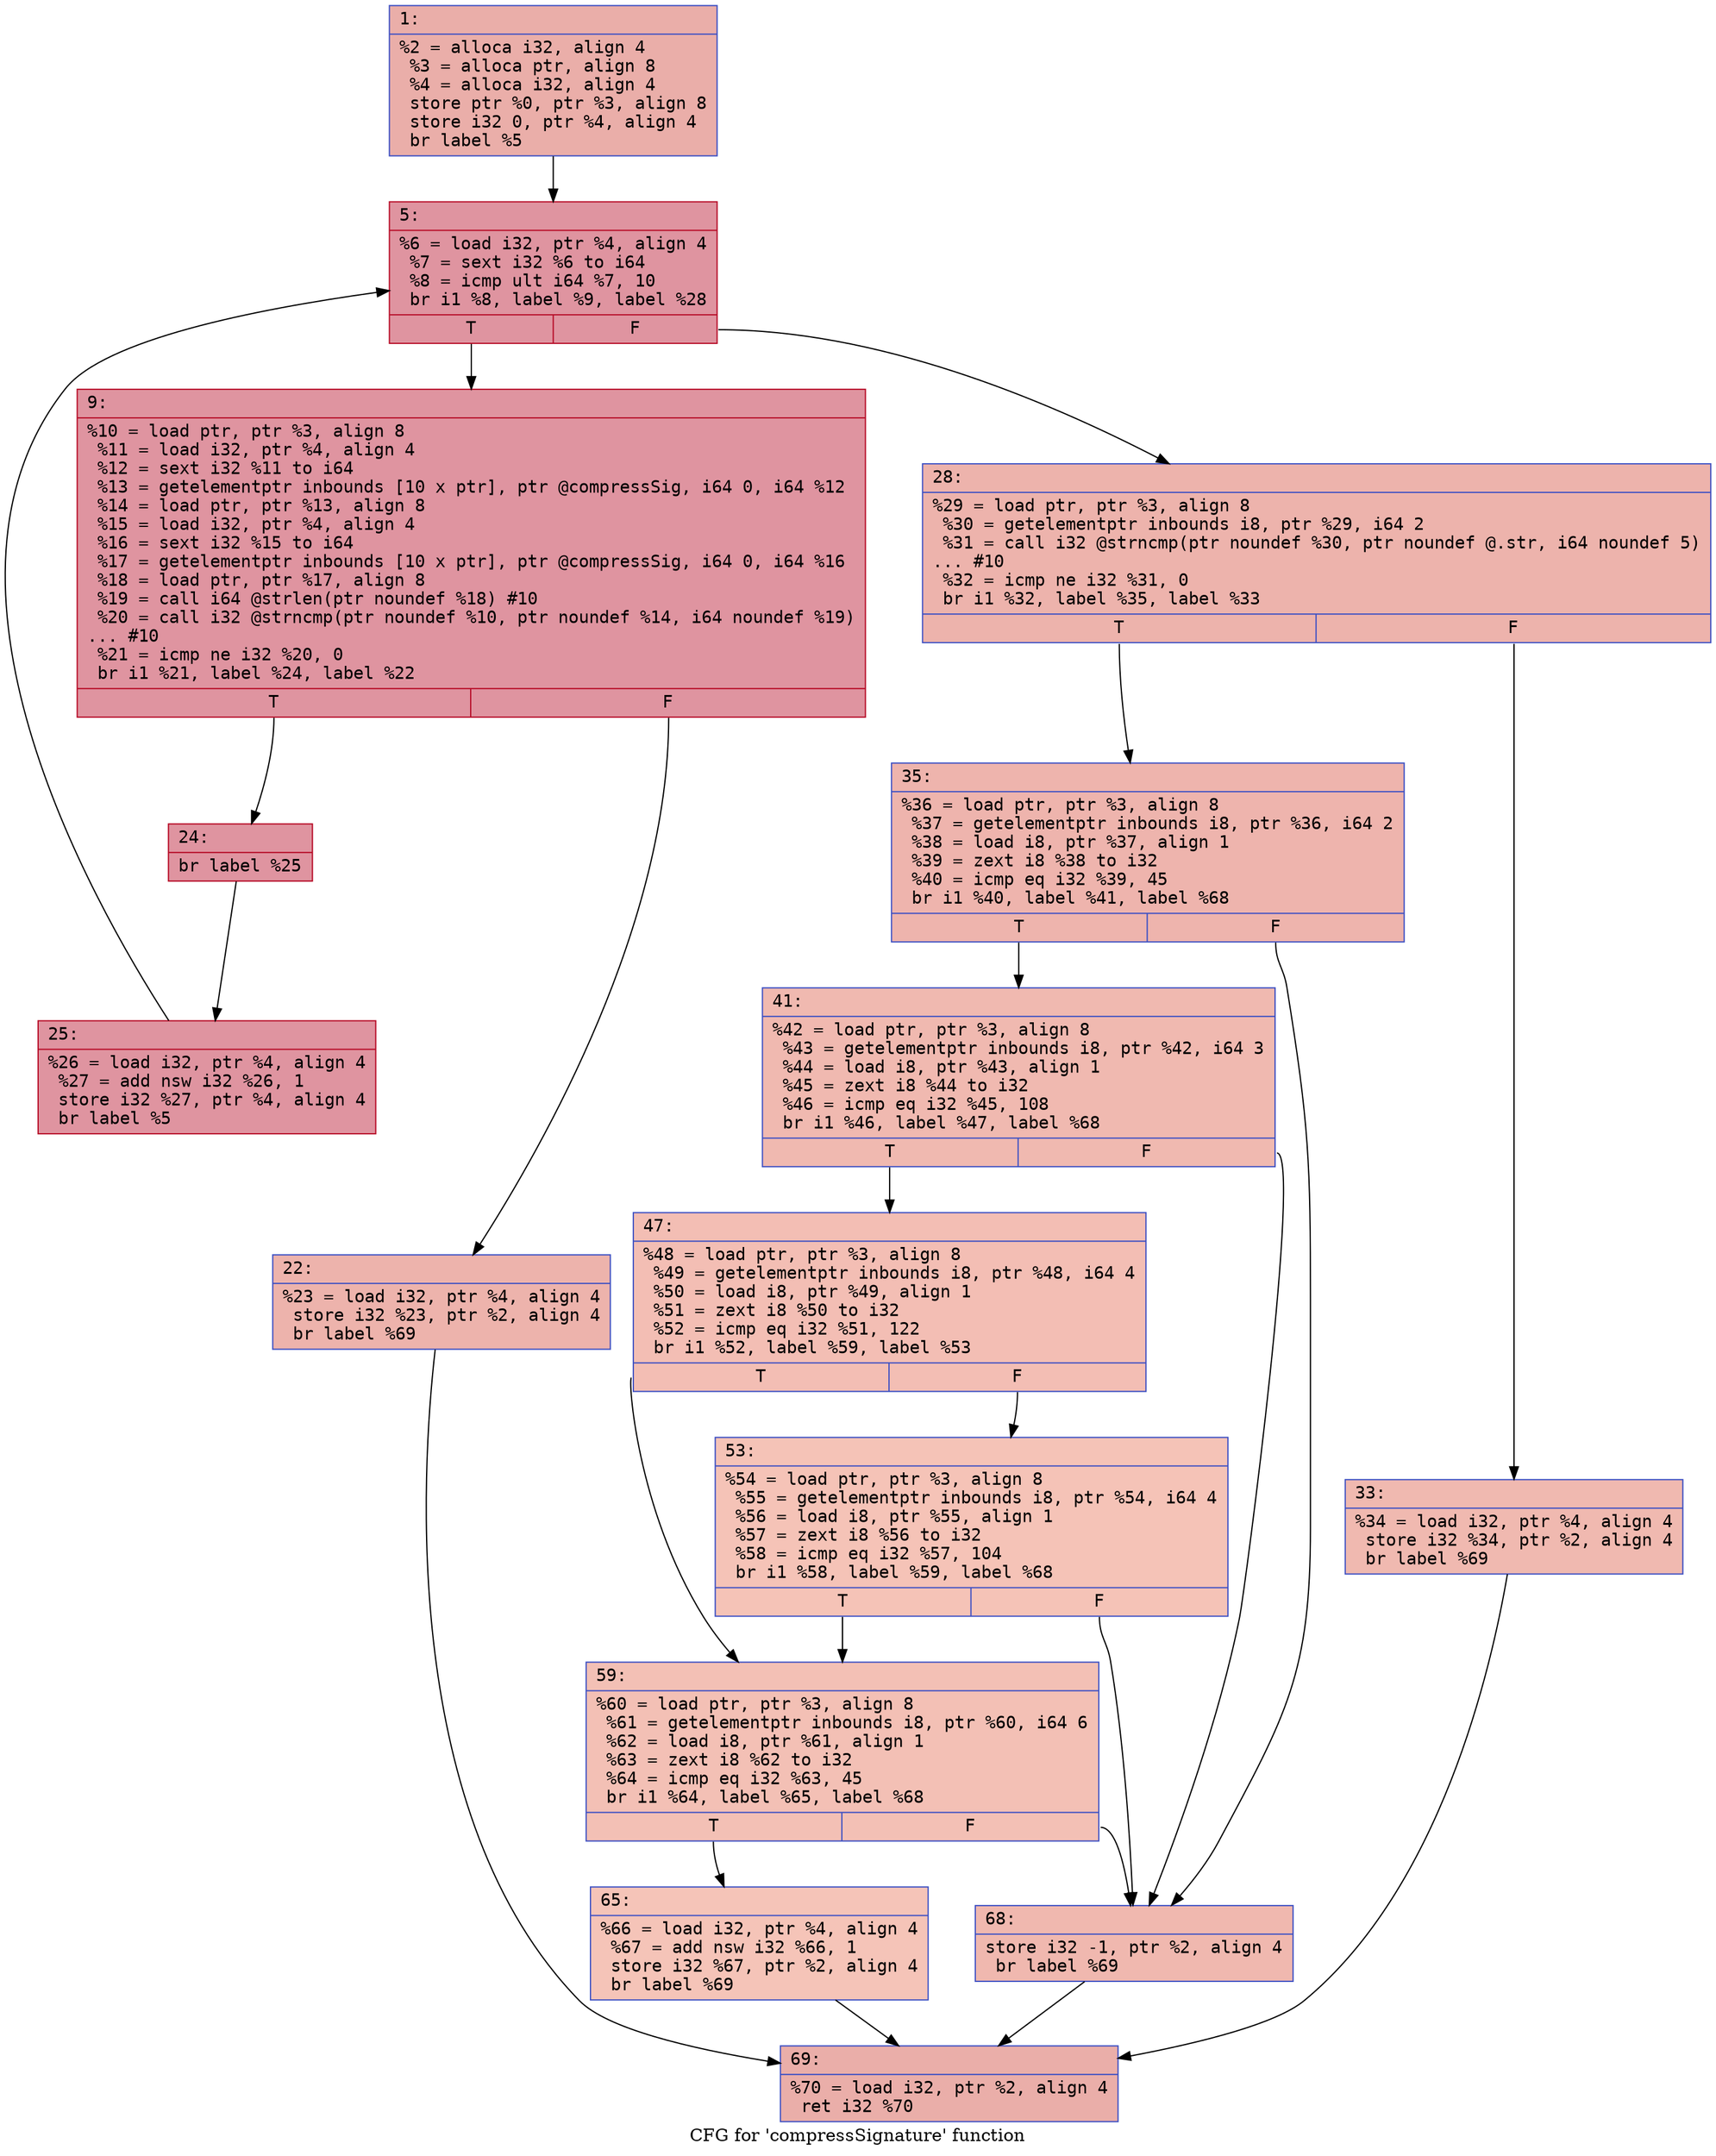 digraph "CFG for 'compressSignature' function" {
	label="CFG for 'compressSignature' function";

	Node0x6000007b6ee0 [shape=record,color="#3d50c3ff", style=filled, fillcolor="#d0473d70" fontname="Courier",label="{1:\l|  %2 = alloca i32, align 4\l  %3 = alloca ptr, align 8\l  %4 = alloca i32, align 4\l  store ptr %0, ptr %3, align 8\l  store i32 0, ptr %4, align 4\l  br label %5\l}"];
	Node0x6000007b6ee0 -> Node0x6000007b6f30[tooltip="1 -> 5\nProbability 100.00%" ];
	Node0x6000007b6f30 [shape=record,color="#b70d28ff", style=filled, fillcolor="#b70d2870" fontname="Courier",label="{5:\l|  %6 = load i32, ptr %4, align 4\l  %7 = sext i32 %6 to i64\l  %8 = icmp ult i64 %7, 10\l  br i1 %8, label %9, label %28\l|{<s0>T|<s1>F}}"];
	Node0x6000007b6f30:s0 -> Node0x6000007b6f80[tooltip="5 -> 9\nProbability 96.88%" ];
	Node0x6000007b6f30:s1 -> Node0x6000007b70c0[tooltip="5 -> 28\nProbability 3.12%" ];
	Node0x6000007b6f80 [shape=record,color="#b70d28ff", style=filled, fillcolor="#b70d2870" fontname="Courier",label="{9:\l|  %10 = load ptr, ptr %3, align 8\l  %11 = load i32, ptr %4, align 4\l  %12 = sext i32 %11 to i64\l  %13 = getelementptr inbounds [10 x ptr], ptr @compressSig, i64 0, i64 %12\l  %14 = load ptr, ptr %13, align 8\l  %15 = load i32, ptr %4, align 4\l  %16 = sext i32 %15 to i64\l  %17 = getelementptr inbounds [10 x ptr], ptr @compressSig, i64 0, i64 %16\l  %18 = load ptr, ptr %17, align 8\l  %19 = call i64 @strlen(ptr noundef %18) #10\l  %20 = call i32 @strncmp(ptr noundef %10, ptr noundef %14, i64 noundef %19)\l... #10\l  %21 = icmp ne i32 %20, 0\l  br i1 %21, label %24, label %22\l|{<s0>T|<s1>F}}"];
	Node0x6000007b6f80:s0 -> Node0x6000007b7020[tooltip="9 -> 24\nProbability 96.88%" ];
	Node0x6000007b6f80:s1 -> Node0x6000007b6fd0[tooltip="9 -> 22\nProbability 3.12%" ];
	Node0x6000007b6fd0 [shape=record,color="#3d50c3ff", style=filled, fillcolor="#d6524470" fontname="Courier",label="{22:\l|  %23 = load i32, ptr %4, align 4\l  store i32 %23, ptr %2, align 4\l  br label %69\l}"];
	Node0x6000007b6fd0 -> Node0x6000007b7390[tooltip="22 -> 69\nProbability 100.00%" ];
	Node0x6000007b7020 [shape=record,color="#b70d28ff", style=filled, fillcolor="#b70d2870" fontname="Courier",label="{24:\l|  br label %25\l}"];
	Node0x6000007b7020 -> Node0x6000007b7070[tooltip="24 -> 25\nProbability 100.00%" ];
	Node0x6000007b7070 [shape=record,color="#b70d28ff", style=filled, fillcolor="#b70d2870" fontname="Courier",label="{25:\l|  %26 = load i32, ptr %4, align 4\l  %27 = add nsw i32 %26, 1\l  store i32 %27, ptr %4, align 4\l  br label %5\l}"];
	Node0x6000007b7070 -> Node0x6000007b6f30[tooltip="25 -> 5\nProbability 100.00%" ];
	Node0x6000007b70c0 [shape=record,color="#3d50c3ff", style=filled, fillcolor="#d6524470" fontname="Courier",label="{28:\l|  %29 = load ptr, ptr %3, align 8\l  %30 = getelementptr inbounds i8, ptr %29, i64 2\l  %31 = call i32 @strncmp(ptr noundef %30, ptr noundef @.str, i64 noundef 5)\l... #10\l  %32 = icmp ne i32 %31, 0\l  br i1 %32, label %35, label %33\l|{<s0>T|<s1>F}}"];
	Node0x6000007b70c0:s0 -> Node0x6000007b7160[tooltip="28 -> 35\nProbability 62.50%" ];
	Node0x6000007b70c0:s1 -> Node0x6000007b7110[tooltip="28 -> 33\nProbability 37.50%" ];
	Node0x6000007b7110 [shape=record,color="#3d50c3ff", style=filled, fillcolor="#de614d70" fontname="Courier",label="{33:\l|  %34 = load i32, ptr %4, align 4\l  store i32 %34, ptr %2, align 4\l  br label %69\l}"];
	Node0x6000007b7110 -> Node0x6000007b7390[tooltip="33 -> 69\nProbability 100.00%" ];
	Node0x6000007b7160 [shape=record,color="#3d50c3ff", style=filled, fillcolor="#d8564670" fontname="Courier",label="{35:\l|  %36 = load ptr, ptr %3, align 8\l  %37 = getelementptr inbounds i8, ptr %36, i64 2\l  %38 = load i8, ptr %37, align 1\l  %39 = zext i8 %38 to i32\l  %40 = icmp eq i32 %39, 45\l  br i1 %40, label %41, label %68\l|{<s0>T|<s1>F}}"];
	Node0x6000007b7160:s0 -> Node0x6000007b71b0[tooltip="35 -> 41\nProbability 50.00%" ];
	Node0x6000007b7160:s1 -> Node0x6000007b7340[tooltip="35 -> 68\nProbability 50.00%" ];
	Node0x6000007b71b0 [shape=record,color="#3d50c3ff", style=filled, fillcolor="#de614d70" fontname="Courier",label="{41:\l|  %42 = load ptr, ptr %3, align 8\l  %43 = getelementptr inbounds i8, ptr %42, i64 3\l  %44 = load i8, ptr %43, align 1\l  %45 = zext i8 %44 to i32\l  %46 = icmp eq i32 %45, 108\l  br i1 %46, label %47, label %68\l|{<s0>T|<s1>F}}"];
	Node0x6000007b71b0:s0 -> Node0x6000007b7200[tooltip="41 -> 47\nProbability 50.00%" ];
	Node0x6000007b71b0:s1 -> Node0x6000007b7340[tooltip="41 -> 68\nProbability 50.00%" ];
	Node0x6000007b7200 [shape=record,color="#3d50c3ff", style=filled, fillcolor="#e36c5570" fontname="Courier",label="{47:\l|  %48 = load ptr, ptr %3, align 8\l  %49 = getelementptr inbounds i8, ptr %48, i64 4\l  %50 = load i8, ptr %49, align 1\l  %51 = zext i8 %50 to i32\l  %52 = icmp eq i32 %51, 122\l  br i1 %52, label %59, label %53\l|{<s0>T|<s1>F}}"];
	Node0x6000007b7200:s0 -> Node0x6000007b72a0[tooltip="47 -> 59\nProbability 50.00%" ];
	Node0x6000007b7200:s1 -> Node0x6000007b7250[tooltip="47 -> 53\nProbability 50.00%" ];
	Node0x6000007b7250 [shape=record,color="#3d50c3ff", style=filled, fillcolor="#e8765c70" fontname="Courier",label="{53:\l|  %54 = load ptr, ptr %3, align 8\l  %55 = getelementptr inbounds i8, ptr %54, i64 4\l  %56 = load i8, ptr %55, align 1\l  %57 = zext i8 %56 to i32\l  %58 = icmp eq i32 %57, 104\l  br i1 %58, label %59, label %68\l|{<s0>T|<s1>F}}"];
	Node0x6000007b7250:s0 -> Node0x6000007b72a0[tooltip="53 -> 59\nProbability 50.00%" ];
	Node0x6000007b7250:s1 -> Node0x6000007b7340[tooltip="53 -> 68\nProbability 50.00%" ];
	Node0x6000007b72a0 [shape=record,color="#3d50c3ff", style=filled, fillcolor="#e5705870" fontname="Courier",label="{59:\l|  %60 = load ptr, ptr %3, align 8\l  %61 = getelementptr inbounds i8, ptr %60, i64 6\l  %62 = load i8, ptr %61, align 1\l  %63 = zext i8 %62 to i32\l  %64 = icmp eq i32 %63, 45\l  br i1 %64, label %65, label %68\l|{<s0>T|<s1>F}}"];
	Node0x6000007b72a0:s0 -> Node0x6000007b72f0[tooltip="59 -> 65\nProbability 50.00%" ];
	Node0x6000007b72a0:s1 -> Node0x6000007b7340[tooltip="59 -> 68\nProbability 50.00%" ];
	Node0x6000007b72f0 [shape=record,color="#3d50c3ff", style=filled, fillcolor="#e97a5f70" fontname="Courier",label="{65:\l|  %66 = load i32, ptr %4, align 4\l  %67 = add nsw i32 %66, 1\l  store i32 %67, ptr %2, align 4\l  br label %69\l}"];
	Node0x6000007b72f0 -> Node0x6000007b7390[tooltip="65 -> 69\nProbability 100.00%" ];
	Node0x6000007b7340 [shape=record,color="#3d50c3ff", style=filled, fillcolor="#dc5d4a70" fontname="Courier",label="{68:\l|  store i32 -1, ptr %2, align 4\l  br label %69\l}"];
	Node0x6000007b7340 -> Node0x6000007b7390[tooltip="68 -> 69\nProbability 100.00%" ];
	Node0x6000007b7390 [shape=record,color="#3d50c3ff", style=filled, fillcolor="#d0473d70" fontname="Courier",label="{69:\l|  %70 = load i32, ptr %2, align 4\l  ret i32 %70\l}"];
}
